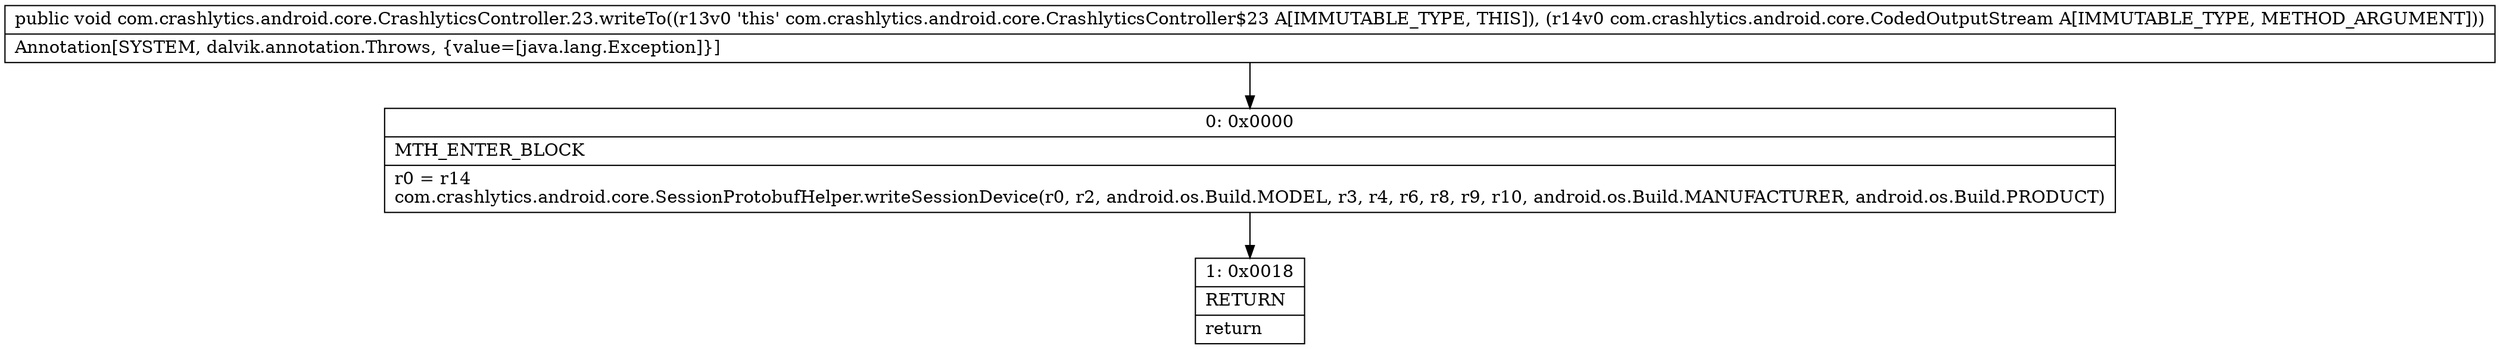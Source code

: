 digraph "CFG forcom.crashlytics.android.core.CrashlyticsController.23.writeTo(Lcom\/crashlytics\/android\/core\/CodedOutputStream;)V" {
Node_0 [shape=record,label="{0\:\ 0x0000|MTH_ENTER_BLOCK\l|r0 = r14\lcom.crashlytics.android.core.SessionProtobufHelper.writeSessionDevice(r0, r2, android.os.Build.MODEL, r3, r4, r6, r8, r9, r10, android.os.Build.MANUFACTURER, android.os.Build.PRODUCT)\l}"];
Node_1 [shape=record,label="{1\:\ 0x0018|RETURN\l|return\l}"];
MethodNode[shape=record,label="{public void com.crashlytics.android.core.CrashlyticsController.23.writeTo((r13v0 'this' com.crashlytics.android.core.CrashlyticsController$23 A[IMMUTABLE_TYPE, THIS]), (r14v0 com.crashlytics.android.core.CodedOutputStream A[IMMUTABLE_TYPE, METHOD_ARGUMENT]))  | Annotation[SYSTEM, dalvik.annotation.Throws, \{value=[java.lang.Exception]\}]\l}"];
MethodNode -> Node_0;
Node_0 -> Node_1;
}

